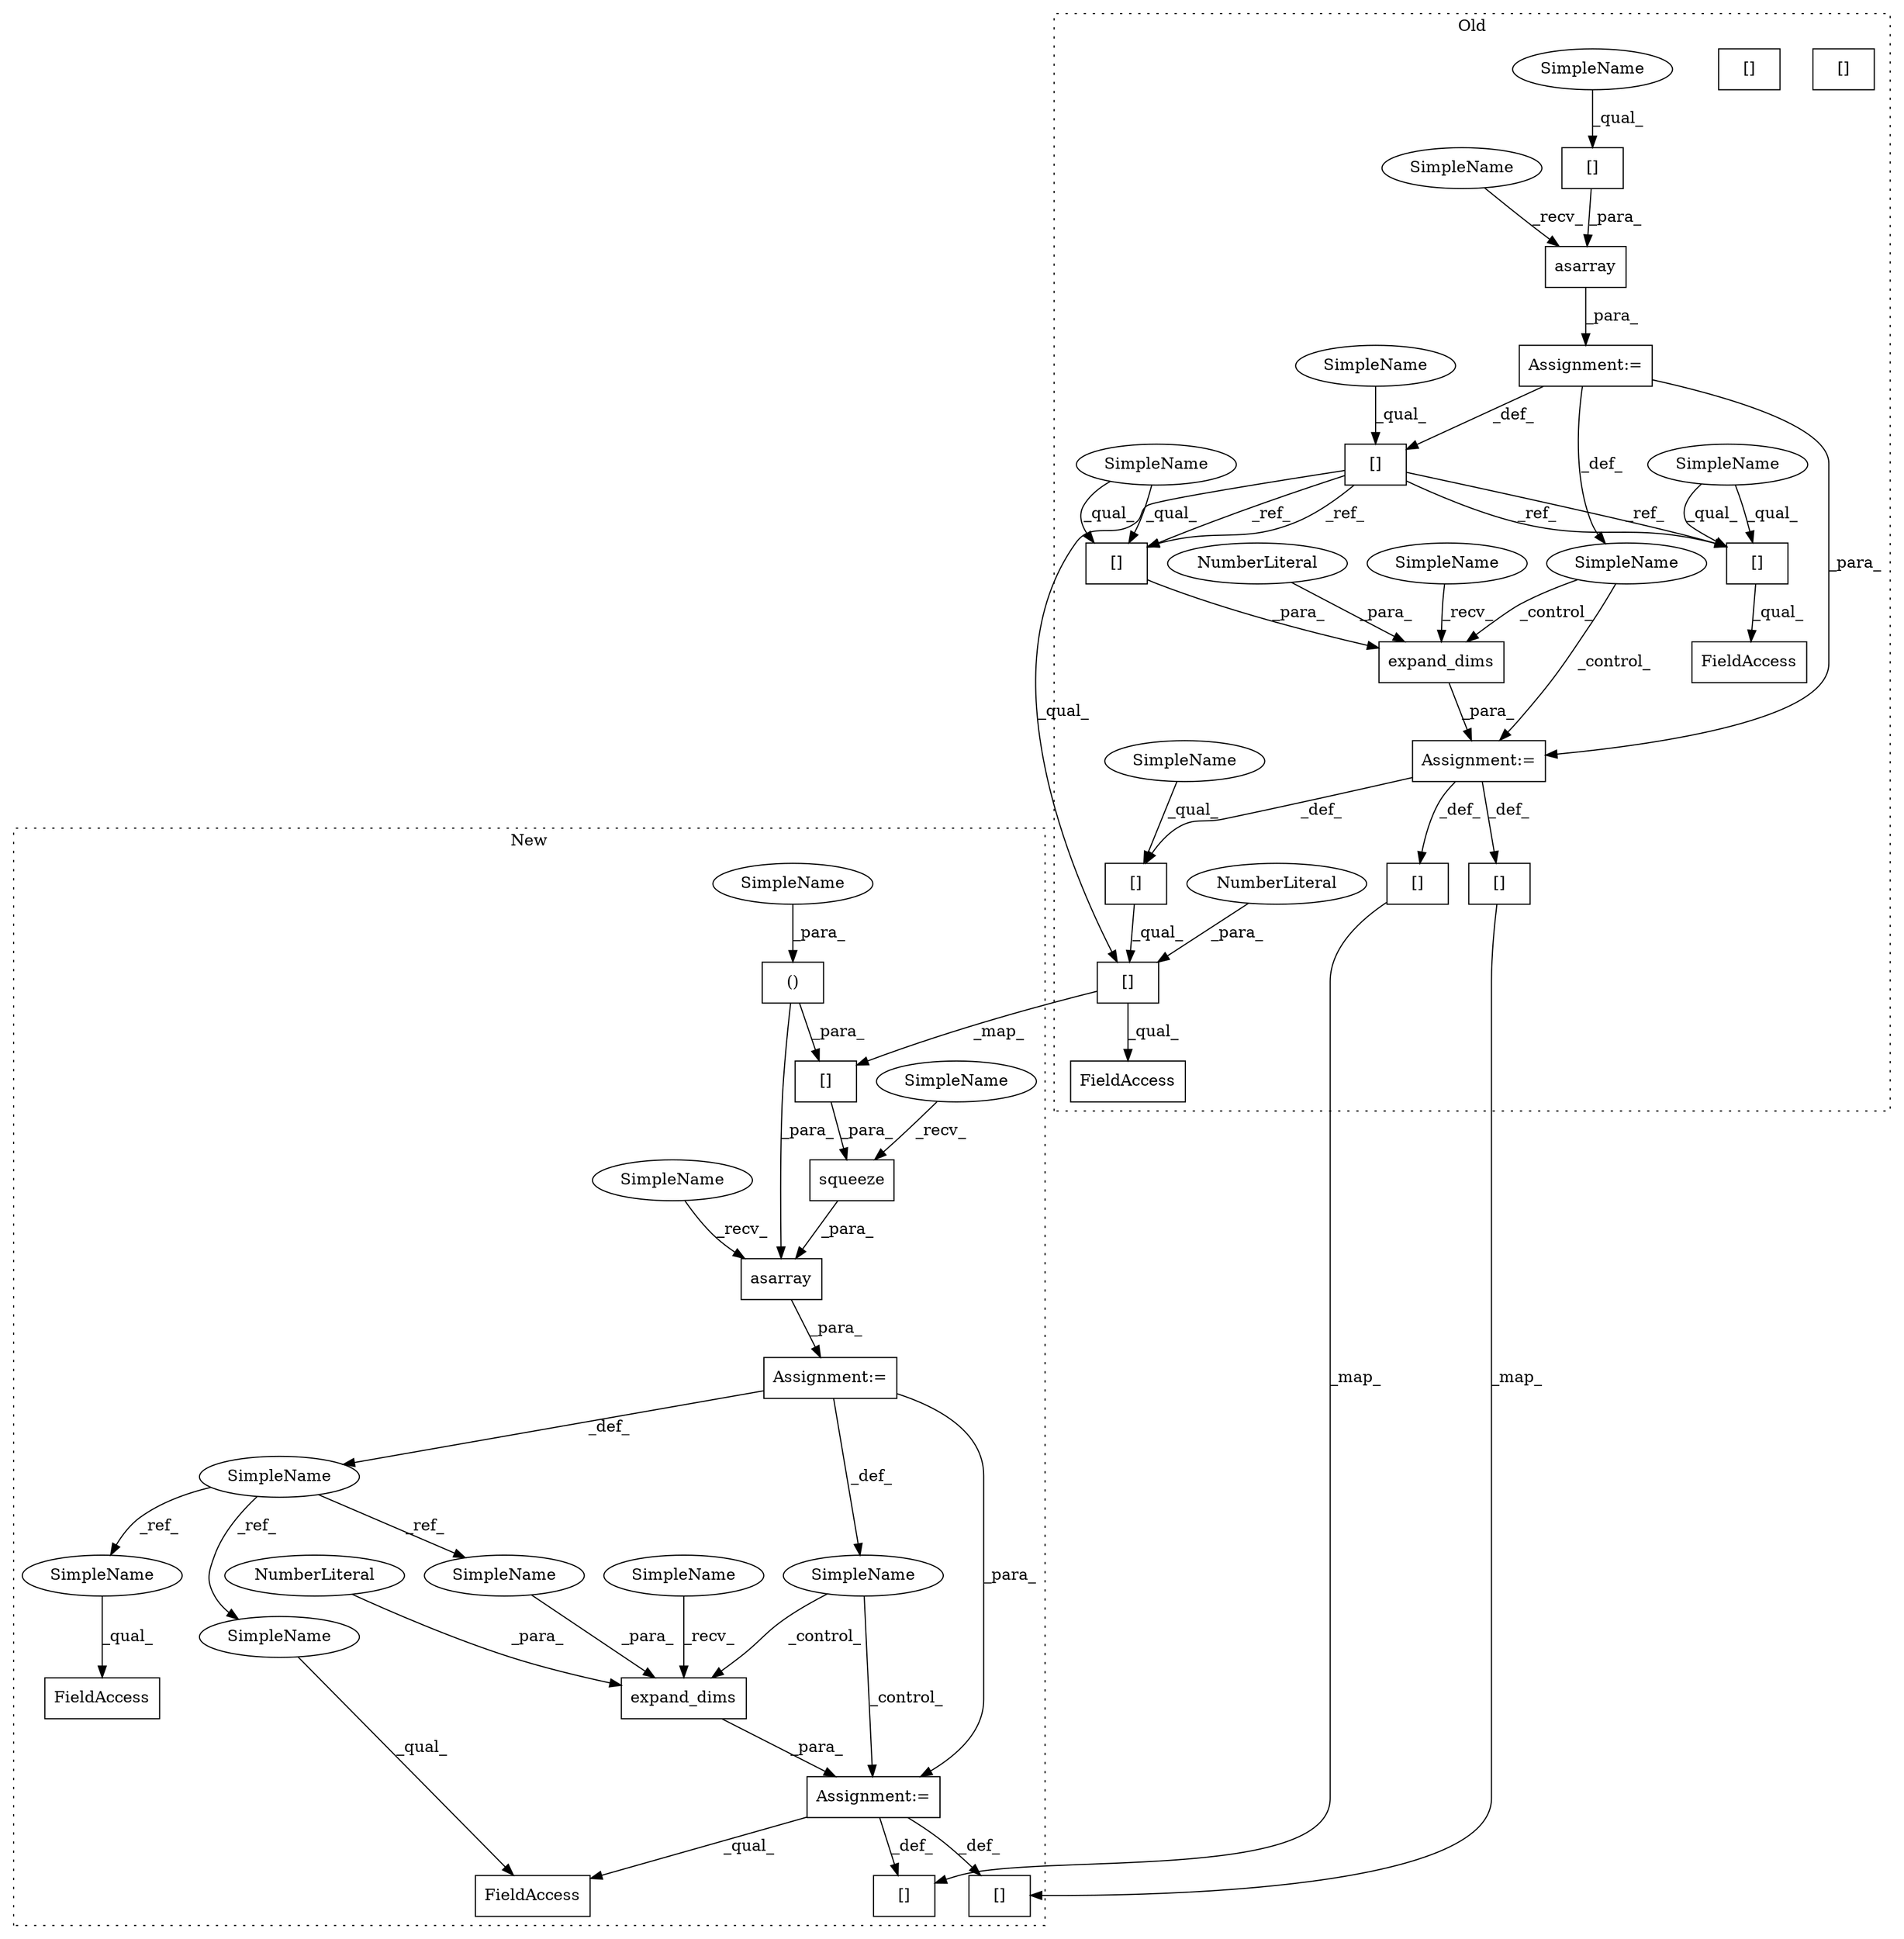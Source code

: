 digraph G {
subgraph cluster0 {
1 [label="expand_dims" a="32" s="3576,3599" l="12,1" shape="box"];
3 [label="NumberLiteral" a="34" s="3598" l="1" shape="ellipse"];
4 [label="Assignment:=" a="7" s="3569" l="1" shape="box"];
5 [label="FieldAccess" a="22" s="3672" l="18" shape="box"];
8 [label="[]" a="2" s="3628,3642" l="13,1" shape="box"];
9 [label="asarray" a="32" s="3114,3131" l="8,1" shape="box"];
10 [label="[]" a="2" s="5242,5256" l="13,1" shape="box"];
14 [label="[]" a="2" s="3672,3683" l="10,1" shape="box"];
16 [label="NumberLiteral" a="34" s="3682" l="1" shape="ellipse"];
17 [label="[]" a="2" s="3122,3130" l="7,1" shape="box"];
18 [label="SimpleName" a="42" s="" l="" shape="ellipse"];
19 [label="[]" a="2" s="3560,3568" l="7,1" shape="box"];
20 [label="[]" a="2" s="3588,3596" l="7,1" shape="box"];
21 [label="[]" a="2" s="3098,3106" l="7,1" shape="box"];
26 [label="FieldAccess" a="22" s="3524" l="14" shape="box"];
27 [label="[]" a="2" s="3524,3532" l="7,1" shape="box"];
31 [label="Assignment:=" a="7" s="3107" l="1" shape="box"];
35 [label="SimpleName" a="42" s="3560" l="6" shape="ellipse"];
36 [label="SimpleName" a="42" s="3588" l="6" shape="ellipse"];
37 [label="SimpleName" a="42" s="3524" l="6" shape="ellipse"];
38 [label="SimpleName" a="42" s="3122" l="6" shape="ellipse"];
39 [label="SimpleName" a="42" s="3098" l="6" shape="ellipse"];
41 [label="SimpleName" a="42" s="3108" l="5" shape="ellipse"];
42 [label="SimpleName" a="42" s="3570" l="5" shape="ellipse"];
46 [label="[]" a="2" s="3524,3532" l="7,1" shape="box"];
47 [label="[]" a="2" s="3588,3596" l="7,1" shape="box"];
label = "Old";
style="dotted";
}
subgraph cluster1 {
2 [label="squeeze" a="32" s="3161,3225" l="8,1" shape="box"];
6 [label="Assignment:=" a="7" s="3140" l="1" shape="box"];
7 [label="[]" a="2" s="3731,3745" l="13,1" shape="box"];
11 [label="[]" a="2" s="5476,5490" l="13,1" shape="box"];
12 [label="asarray" a="32" s="3147,3226" l="8,1" shape="box"];
13 [label="[]" a="2" s="3169,3223" l="23,2" shape="box"];
15 [label="()" a="106" s="3192" l="31" shape="box"];
22 [label="expand_dims" a="32" s="3677,3702" l="12,1" shape="box"];
23 [label="NumberLiteral" a="34" s="3701" l="1" shape="ellipse"];
24 [label="SimpleName" a="42" s="3129" l="11" shape="ellipse"];
25 [label="FieldAccess" a="22" s="3621" l="16" shape="box"];
28 [label="FieldAccess" a="22" s="3775" l="17" shape="box"];
29 [label="SimpleName" a="42" s="" l="" shape="ellipse"];
30 [label="Assignment:=" a="7" s="3670" l="1" shape="box"];
32 [label="SimpleName" a="42" s="3775" l="11" shape="ellipse"];
33 [label="SimpleName" a="42" s="3689" l="11" shape="ellipse"];
34 [label="SimpleName" a="42" s="3621" l="11" shape="ellipse"];
40 [label="SimpleName" a="42" s="3192" l="8" shape="ellipse"];
43 [label="SimpleName" a="42" s="3155" l="5" shape="ellipse"];
44 [label="SimpleName" a="42" s="3141" l="5" shape="ellipse"];
45 [label="SimpleName" a="42" s="3671" l="5" shape="ellipse"];
label = "New";
style="dotted";
}
1 -> 4 [label="_para_"];
2 -> 12 [label="_para_"];
3 -> 1 [label="_para_"];
4 -> 19 [label="_def_"];
4 -> 8 [label="_def_"];
4 -> 10 [label="_def_"];
6 -> 30 [label="_para_"];
6 -> 29 [label="_def_"];
6 -> 24 [label="_def_"];
8 -> 7 [label="_map_"];
9 -> 31 [label="_para_"];
10 -> 11 [label="_map_"];
12 -> 6 [label="_para_"];
13 -> 2 [label="_para_"];
14 -> 5 [label="_qual_"];
14 -> 13 [label="_map_"];
15 -> 12 [label="_para_"];
15 -> 13 [label="_para_"];
16 -> 14 [label="_para_"];
17 -> 9 [label="_para_"];
18 -> 4 [label="_control_"];
18 -> 1 [label="_control_"];
19 -> 14 [label="_qual_"];
21 -> 46 [label="_ref_"];
21 -> 47 [label="_ref_"];
21 -> 47 [label="_ref_"];
21 -> 14 [label="_qual_"];
21 -> 46 [label="_ref_"];
22 -> 30 [label="_para_"];
23 -> 22 [label="_para_"];
24 -> 33 [label="_ref_"];
24 -> 34 [label="_ref_"];
24 -> 32 [label="_ref_"];
29 -> 22 [label="_control_"];
29 -> 30 [label="_control_"];
30 -> 7 [label="_def_"];
30 -> 11 [label="_def_"];
30 -> 28 [label="_qual_"];
31 -> 18 [label="_def_"];
31 -> 21 [label="_def_"];
31 -> 4 [label="_para_"];
32 -> 28 [label="_qual_"];
33 -> 22 [label="_para_"];
34 -> 25 [label="_qual_"];
35 -> 19 [label="_qual_"];
36 -> 47 [label="_qual_"];
36 -> 47 [label="_qual_"];
37 -> 46 [label="_qual_"];
37 -> 46 [label="_qual_"];
38 -> 17 [label="_qual_"];
39 -> 21 [label="_qual_"];
40 -> 15 [label="_para_"];
41 -> 9 [label="_recv_"];
42 -> 1 [label="_recv_"];
43 -> 2 [label="_recv_"];
44 -> 12 [label="_recv_"];
45 -> 22 [label="_recv_"];
46 -> 26 [label="_qual_"];
47 -> 1 [label="_para_"];
}